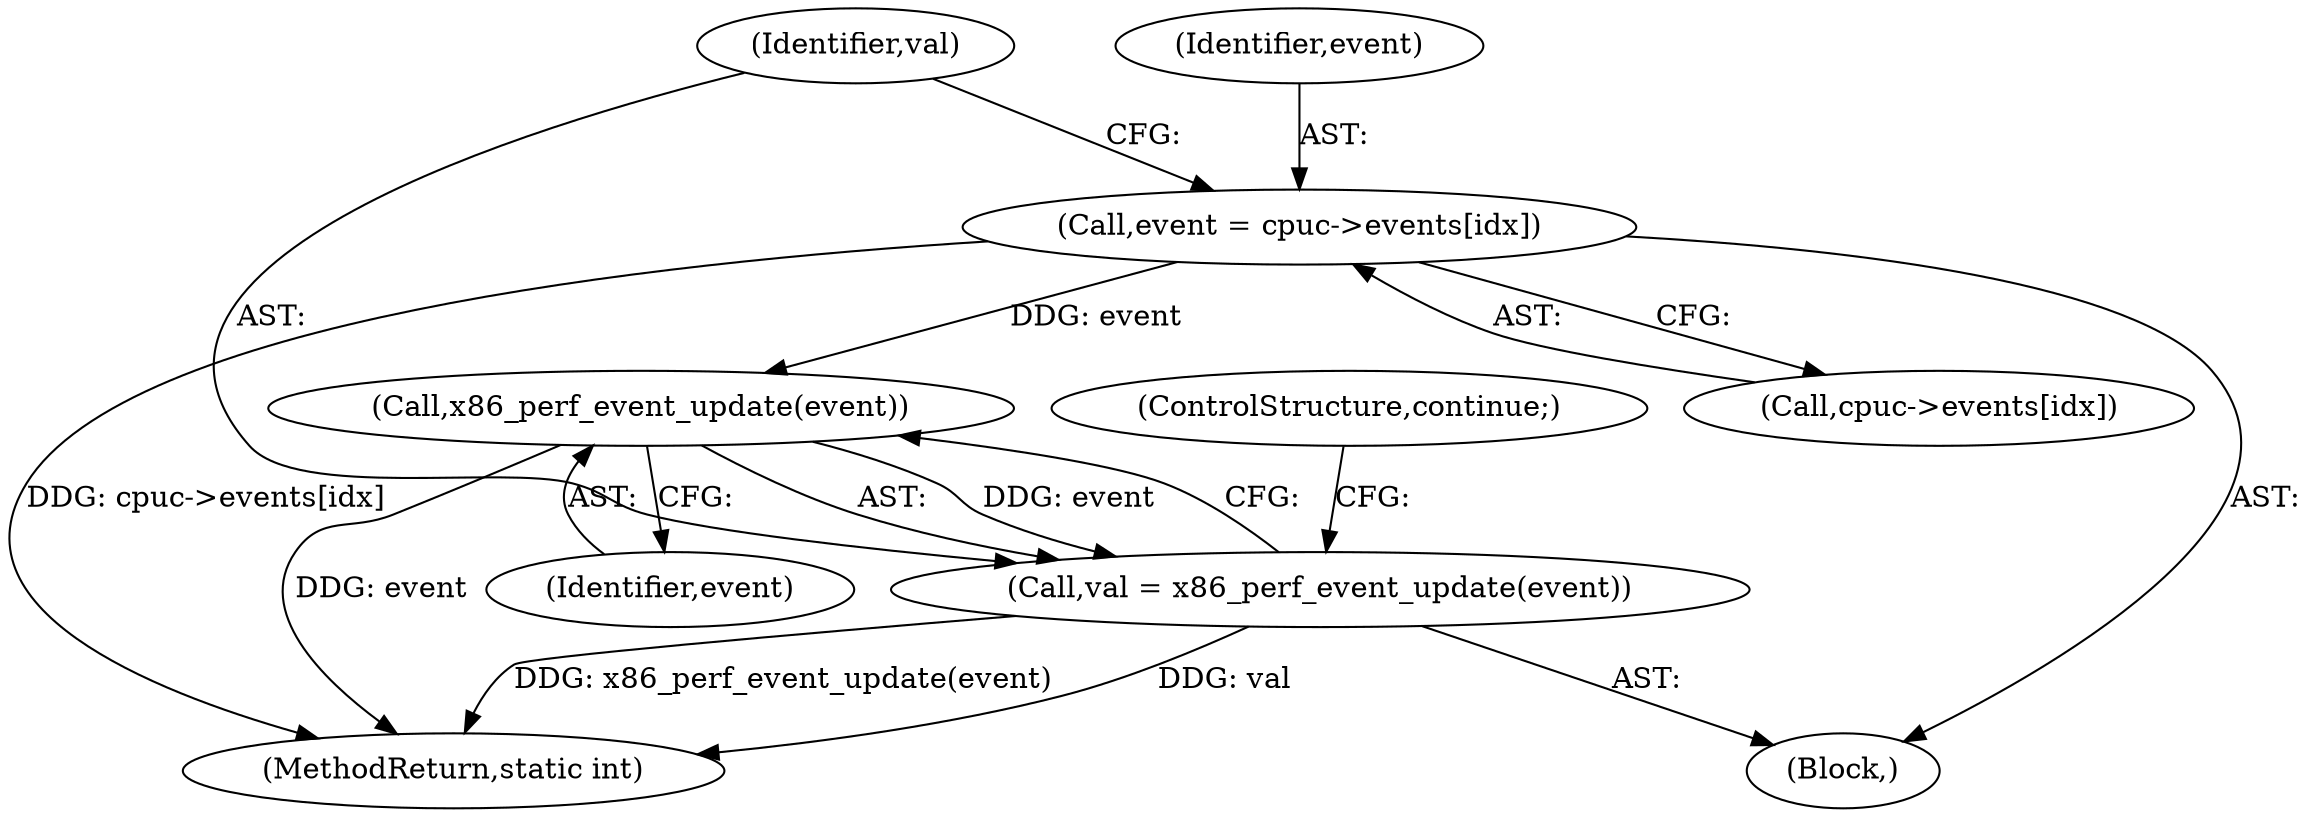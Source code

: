 digraph "0_linux_a8b0ca17b80e92faab46ee7179ba9e99ccb61233_45@pointer" {
"1000156" [label="(Call,event = cpuc->events[idx])"];
"1000165" [label="(Call,x86_perf_event_update(event))"];
"1000163" [label="(Call,val = x86_perf_event_update(event))"];
"1000158" [label="(Call,cpuc->events[idx])"];
"1000166" [label="(Identifier,event)"];
"1000157" [label="(Identifier,event)"];
"1000164" [label="(Identifier,val)"];
"1000199" [label="(MethodReturn,static int)"];
"1000165" [label="(Call,x86_perf_event_update(event))"];
"1000163" [label="(Call,val = x86_perf_event_update(event))"];
"1000156" [label="(Call,event = cpuc->events[idx])"];
"1000138" [label="(Block,)"];
"1000167" [label="(ControlStructure,continue;)"];
"1000156" -> "1000138"  [label="AST: "];
"1000156" -> "1000158"  [label="CFG: "];
"1000157" -> "1000156"  [label="AST: "];
"1000158" -> "1000156"  [label="AST: "];
"1000164" -> "1000156"  [label="CFG: "];
"1000156" -> "1000199"  [label="DDG: cpuc->events[idx]"];
"1000156" -> "1000165"  [label="DDG: event"];
"1000165" -> "1000163"  [label="AST: "];
"1000165" -> "1000166"  [label="CFG: "];
"1000166" -> "1000165"  [label="AST: "];
"1000163" -> "1000165"  [label="CFG: "];
"1000165" -> "1000199"  [label="DDG: event"];
"1000165" -> "1000163"  [label="DDG: event"];
"1000163" -> "1000138"  [label="AST: "];
"1000164" -> "1000163"  [label="AST: "];
"1000167" -> "1000163"  [label="CFG: "];
"1000163" -> "1000199"  [label="DDG: val"];
"1000163" -> "1000199"  [label="DDG: x86_perf_event_update(event)"];
}
